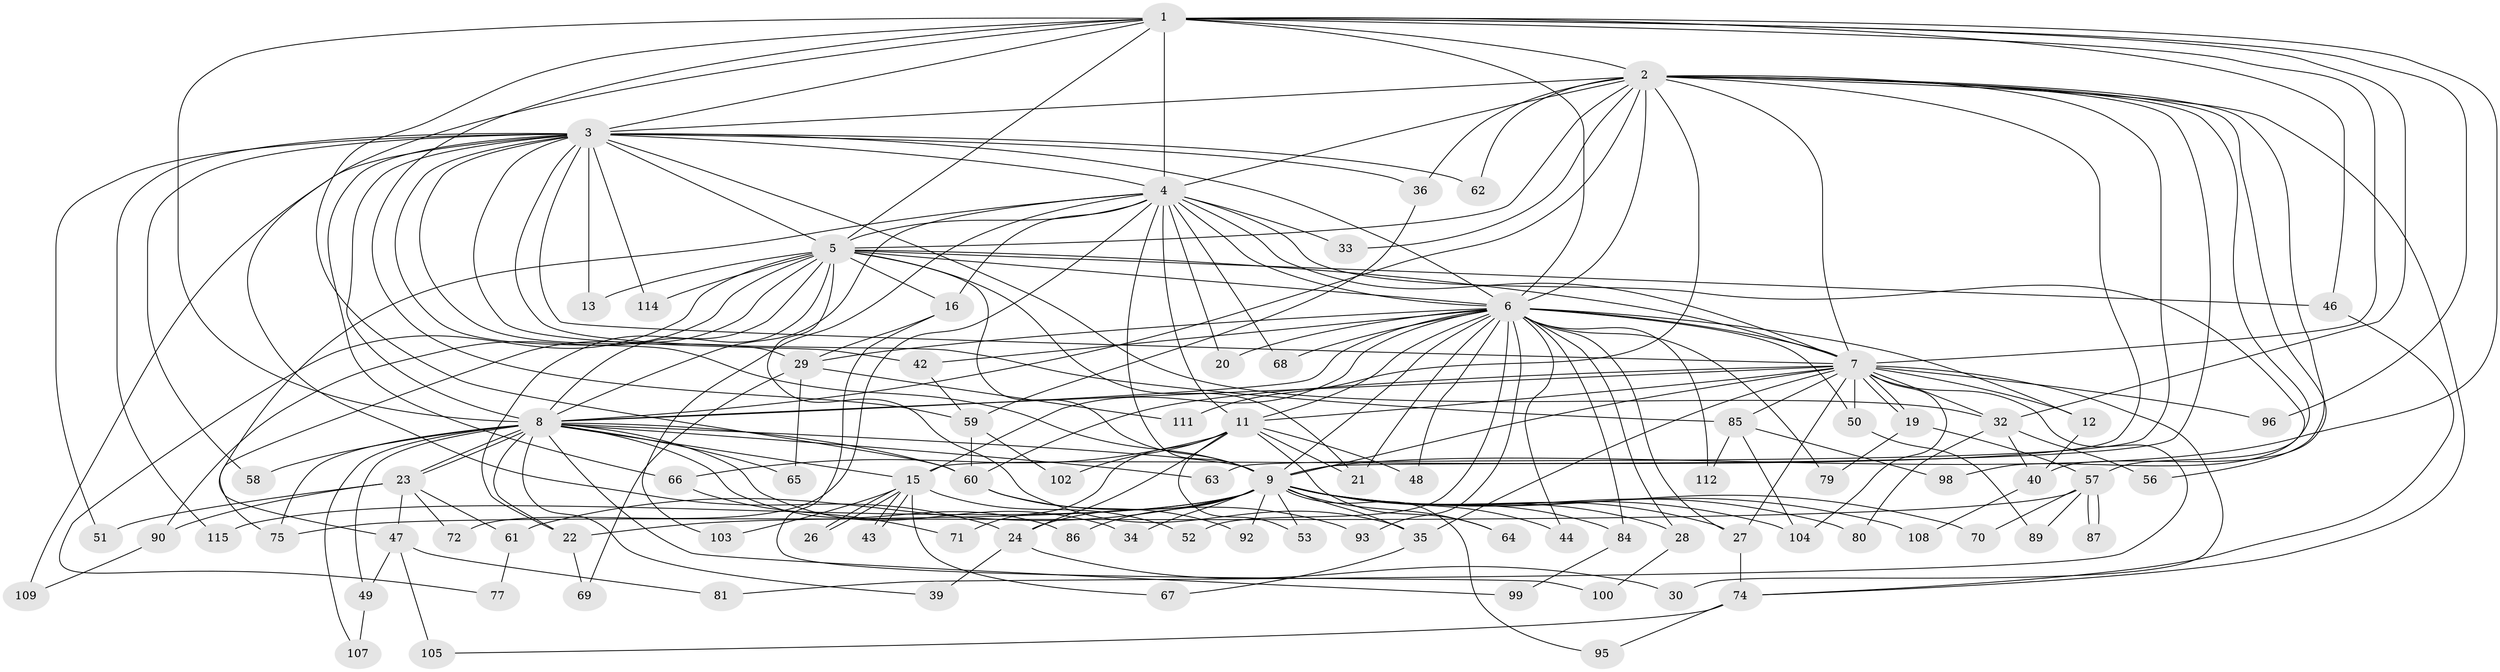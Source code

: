 // original degree distribution, {17: 0.017241379310344827, 19: 0.008620689655172414, 18: 0.017241379310344827, 29: 0.008620689655172414, 24: 0.008620689655172414, 28: 0.008620689655172414, 26: 0.008620689655172414, 14: 0.008620689655172414, 10: 0.008620689655172414, 3: 0.19827586206896552, 2: 0.5517241379310345, 9: 0.008620689655172414, 4: 0.04310344827586207, 6: 0.02586206896551724, 8: 0.008620689655172414, 5: 0.0603448275862069, 7: 0.008620689655172414}
// Generated by graph-tools (version 1.1) at 2025/11/02/27/25 16:11:04]
// undirected, 90 vertices, 214 edges
graph export_dot {
graph [start="1"]
  node [color=gray90,style=filled];
  1 [super="+25"];
  2 [super="+88"];
  3 [super="+10"];
  4 [super="+14"];
  5 [super="+76"];
  6 [super="+78"];
  7 [super="+37"];
  8 [super="+31"];
  9 [super="+18"];
  11 [super="+45"];
  12;
  13;
  15 [super="+17"];
  16;
  19;
  20;
  21;
  22 [super="+55"];
  23 [super="+113"];
  24 [super="+82"];
  26;
  27 [super="+38"];
  28;
  29 [super="+41"];
  30;
  32 [super="+94"];
  33;
  34;
  35 [super="+106"];
  36 [super="+97"];
  39;
  40;
  42;
  43;
  44;
  46;
  47;
  48;
  49 [super="+91"];
  50 [super="+54"];
  51;
  52;
  53;
  56;
  57;
  58;
  59 [super="+101"];
  60 [super="+73"];
  61;
  62;
  63;
  64;
  65;
  66;
  67;
  68;
  69;
  70;
  71;
  72;
  74 [super="+83"];
  75;
  77;
  79;
  80;
  81;
  84;
  85;
  86;
  87;
  89;
  90;
  92;
  93;
  95;
  96;
  98;
  99;
  100;
  102;
  103;
  104 [super="+110"];
  105;
  107;
  108;
  109 [super="+116"];
  111;
  112;
  114;
  115;
  1 -- 2;
  1 -- 3 [weight=2];
  1 -- 4;
  1 -- 5;
  1 -- 6;
  1 -- 7 [weight=2];
  1 -- 8;
  1 -- 9;
  1 -- 32;
  1 -- 46;
  1 -- 59;
  1 -- 60;
  1 -- 96;
  1 -- 109 [weight=2];
  2 -- 3 [weight=2];
  2 -- 4;
  2 -- 5;
  2 -- 6;
  2 -- 7;
  2 -- 8;
  2 -- 9;
  2 -- 15;
  2 -- 33;
  2 -- 36;
  2 -- 56;
  2 -- 62;
  2 -- 63;
  2 -- 74;
  2 -- 98;
  2 -- 111;
  2 -- 40;
  3 -- 4 [weight=2];
  3 -- 5 [weight=2];
  3 -- 6 [weight=2];
  3 -- 7 [weight=2];
  3 -- 8 [weight=2];
  3 -- 9 [weight=2];
  3 -- 13;
  3 -- 36;
  3 -- 42;
  3 -- 51;
  3 -- 85;
  3 -- 114;
  3 -- 115;
  3 -- 32;
  3 -- 66;
  3 -- 58;
  3 -- 62;
  3 -- 29;
  3 -- 24;
  4 -- 5;
  4 -- 6;
  4 -- 7;
  4 -- 8;
  4 -- 9;
  4 -- 16;
  4 -- 20;
  4 -- 33;
  4 -- 47;
  4 -- 57;
  4 -- 68;
  4 -- 72;
  4 -- 103;
  4 -- 11;
  5 -- 6;
  5 -- 7;
  5 -- 8;
  5 -- 9;
  5 -- 13;
  5 -- 16;
  5 -- 21;
  5 -- 22;
  5 -- 35;
  5 -- 46;
  5 -- 77;
  5 -- 90;
  5 -- 114;
  5 -- 75;
  6 -- 7;
  6 -- 8;
  6 -- 9;
  6 -- 11;
  6 -- 12;
  6 -- 15;
  6 -- 20;
  6 -- 21;
  6 -- 27;
  6 -- 28;
  6 -- 29;
  6 -- 42;
  6 -- 44;
  6 -- 48;
  6 -- 50 [weight=3];
  6 -- 52;
  6 -- 68;
  6 -- 79;
  6 -- 84;
  6 -- 93;
  6 -- 112;
  7 -- 8;
  7 -- 9;
  7 -- 11;
  7 -- 12;
  7 -- 19;
  7 -- 19;
  7 -- 30;
  7 -- 50;
  7 -- 81;
  7 -- 85;
  7 -- 96;
  7 -- 27;
  7 -- 32;
  7 -- 60;
  7 -- 35;
  7 -- 104;
  8 -- 9 [weight=2];
  8 -- 22;
  8 -- 23 [weight=2];
  8 -- 23;
  8 -- 34;
  8 -- 39;
  8 -- 49 [weight=2];
  8 -- 58;
  8 -- 60;
  8 -- 63;
  8 -- 65;
  8 -- 75;
  8 -- 99;
  8 -- 107;
  8 -- 15;
  8 -- 86;
  9 -- 24;
  9 -- 28;
  9 -- 34;
  9 -- 44;
  9 -- 61;
  9 -- 64;
  9 -- 70;
  9 -- 84;
  9 -- 86;
  9 -- 92;
  9 -- 95;
  9 -- 104;
  9 -- 108;
  9 -- 115;
  9 -- 27 [weight=2];
  9 -- 80;
  9 -- 35;
  9 -- 53;
  9 -- 22;
  11 -- 24;
  11 -- 48;
  11 -- 53;
  11 -- 64;
  11 -- 66;
  11 -- 71;
  11 -- 21;
  11 -- 102;
  12 -- 40;
  15 -- 26;
  15 -- 26;
  15 -- 43;
  15 -- 43;
  15 -- 67;
  15 -- 103;
  15 -- 52;
  16 -- 29;
  16 -- 100;
  19 -- 57;
  19 -- 79;
  22 -- 69;
  23 -- 47;
  23 -- 51;
  23 -- 61;
  23 -- 72;
  23 -- 90;
  24 -- 30;
  24 -- 39;
  27 -- 74;
  28 -- 100;
  29 -- 65;
  29 -- 69;
  29 -- 111;
  32 -- 40;
  32 -- 56;
  32 -- 80;
  35 -- 67;
  36 -- 59;
  40 -- 108;
  42 -- 59;
  46 -- 74;
  47 -- 49;
  47 -- 81;
  47 -- 105;
  49 -- 107;
  50 -- 89;
  57 -- 70;
  57 -- 75;
  57 -- 87;
  57 -- 87;
  57 -- 89;
  59 -- 102;
  59 -- 60;
  60 -- 93;
  60 -- 92;
  61 -- 77;
  66 -- 71;
  74 -- 95;
  74 -- 105;
  84 -- 99;
  85 -- 98;
  85 -- 104;
  85 -- 112;
  90 -- 109;
}
